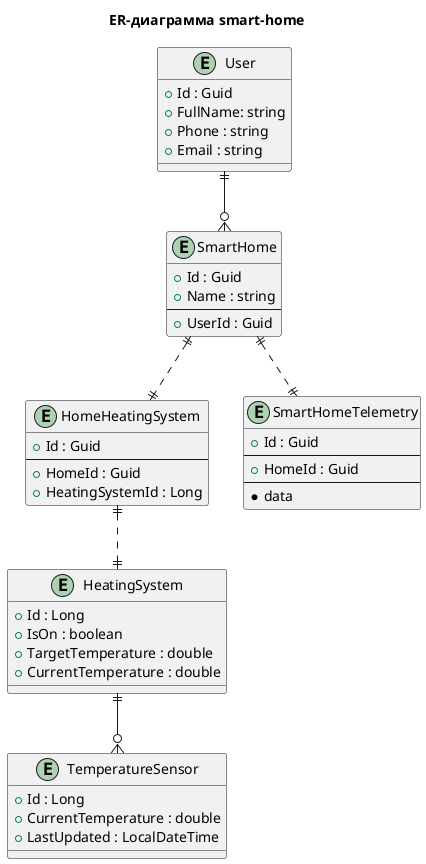 @startuml

title ER-диаграмма smart-home

entity "User" as User {
    + Id : Guid
    + FullName: string
    + Phone : string
    + Email : string
}

entity "SmartHome" as SmartHome {
    + Id : Guid
    + Name : string
    --
    + UserId : Guid
}

entity "HeatingSystem" as HeatingSystem {
    + Id : Long
    + IsOn : boolean
    + TargetTemperature : double
    + CurrentTemperature : double
}

entity "TemperatureSensor" as TemperatureSensor {
    + Id : Long
    + CurrentTemperature : double
    + LastUpdated : LocalDateTime
}

entity "HomeHeatingSystem" as HomeHeatingSystem {
    + Id : Guid
    --
    + HomeId : Guid
    + HeatingSystemId : Long
}

entity SmartHomeTelemetry {
    + Id : Guid
    --
    + HomeId : Guid
    --
    * data
}

User ||--o{ SmartHome
SmartHome ||..|| HomeHeatingSystem
SmartHome ||..|| SmartHomeTelemetry
HomeHeatingSystem ||..|| HeatingSystem
HeatingSystem ||--o{ TemperatureSensor

' Display settings
skinparam entity {
    BackgroundColor #E0E0E0
    BorderColor #000000
}
skinparam rectangle {
    BackgroundColor #FFFFFF
}

@enduml